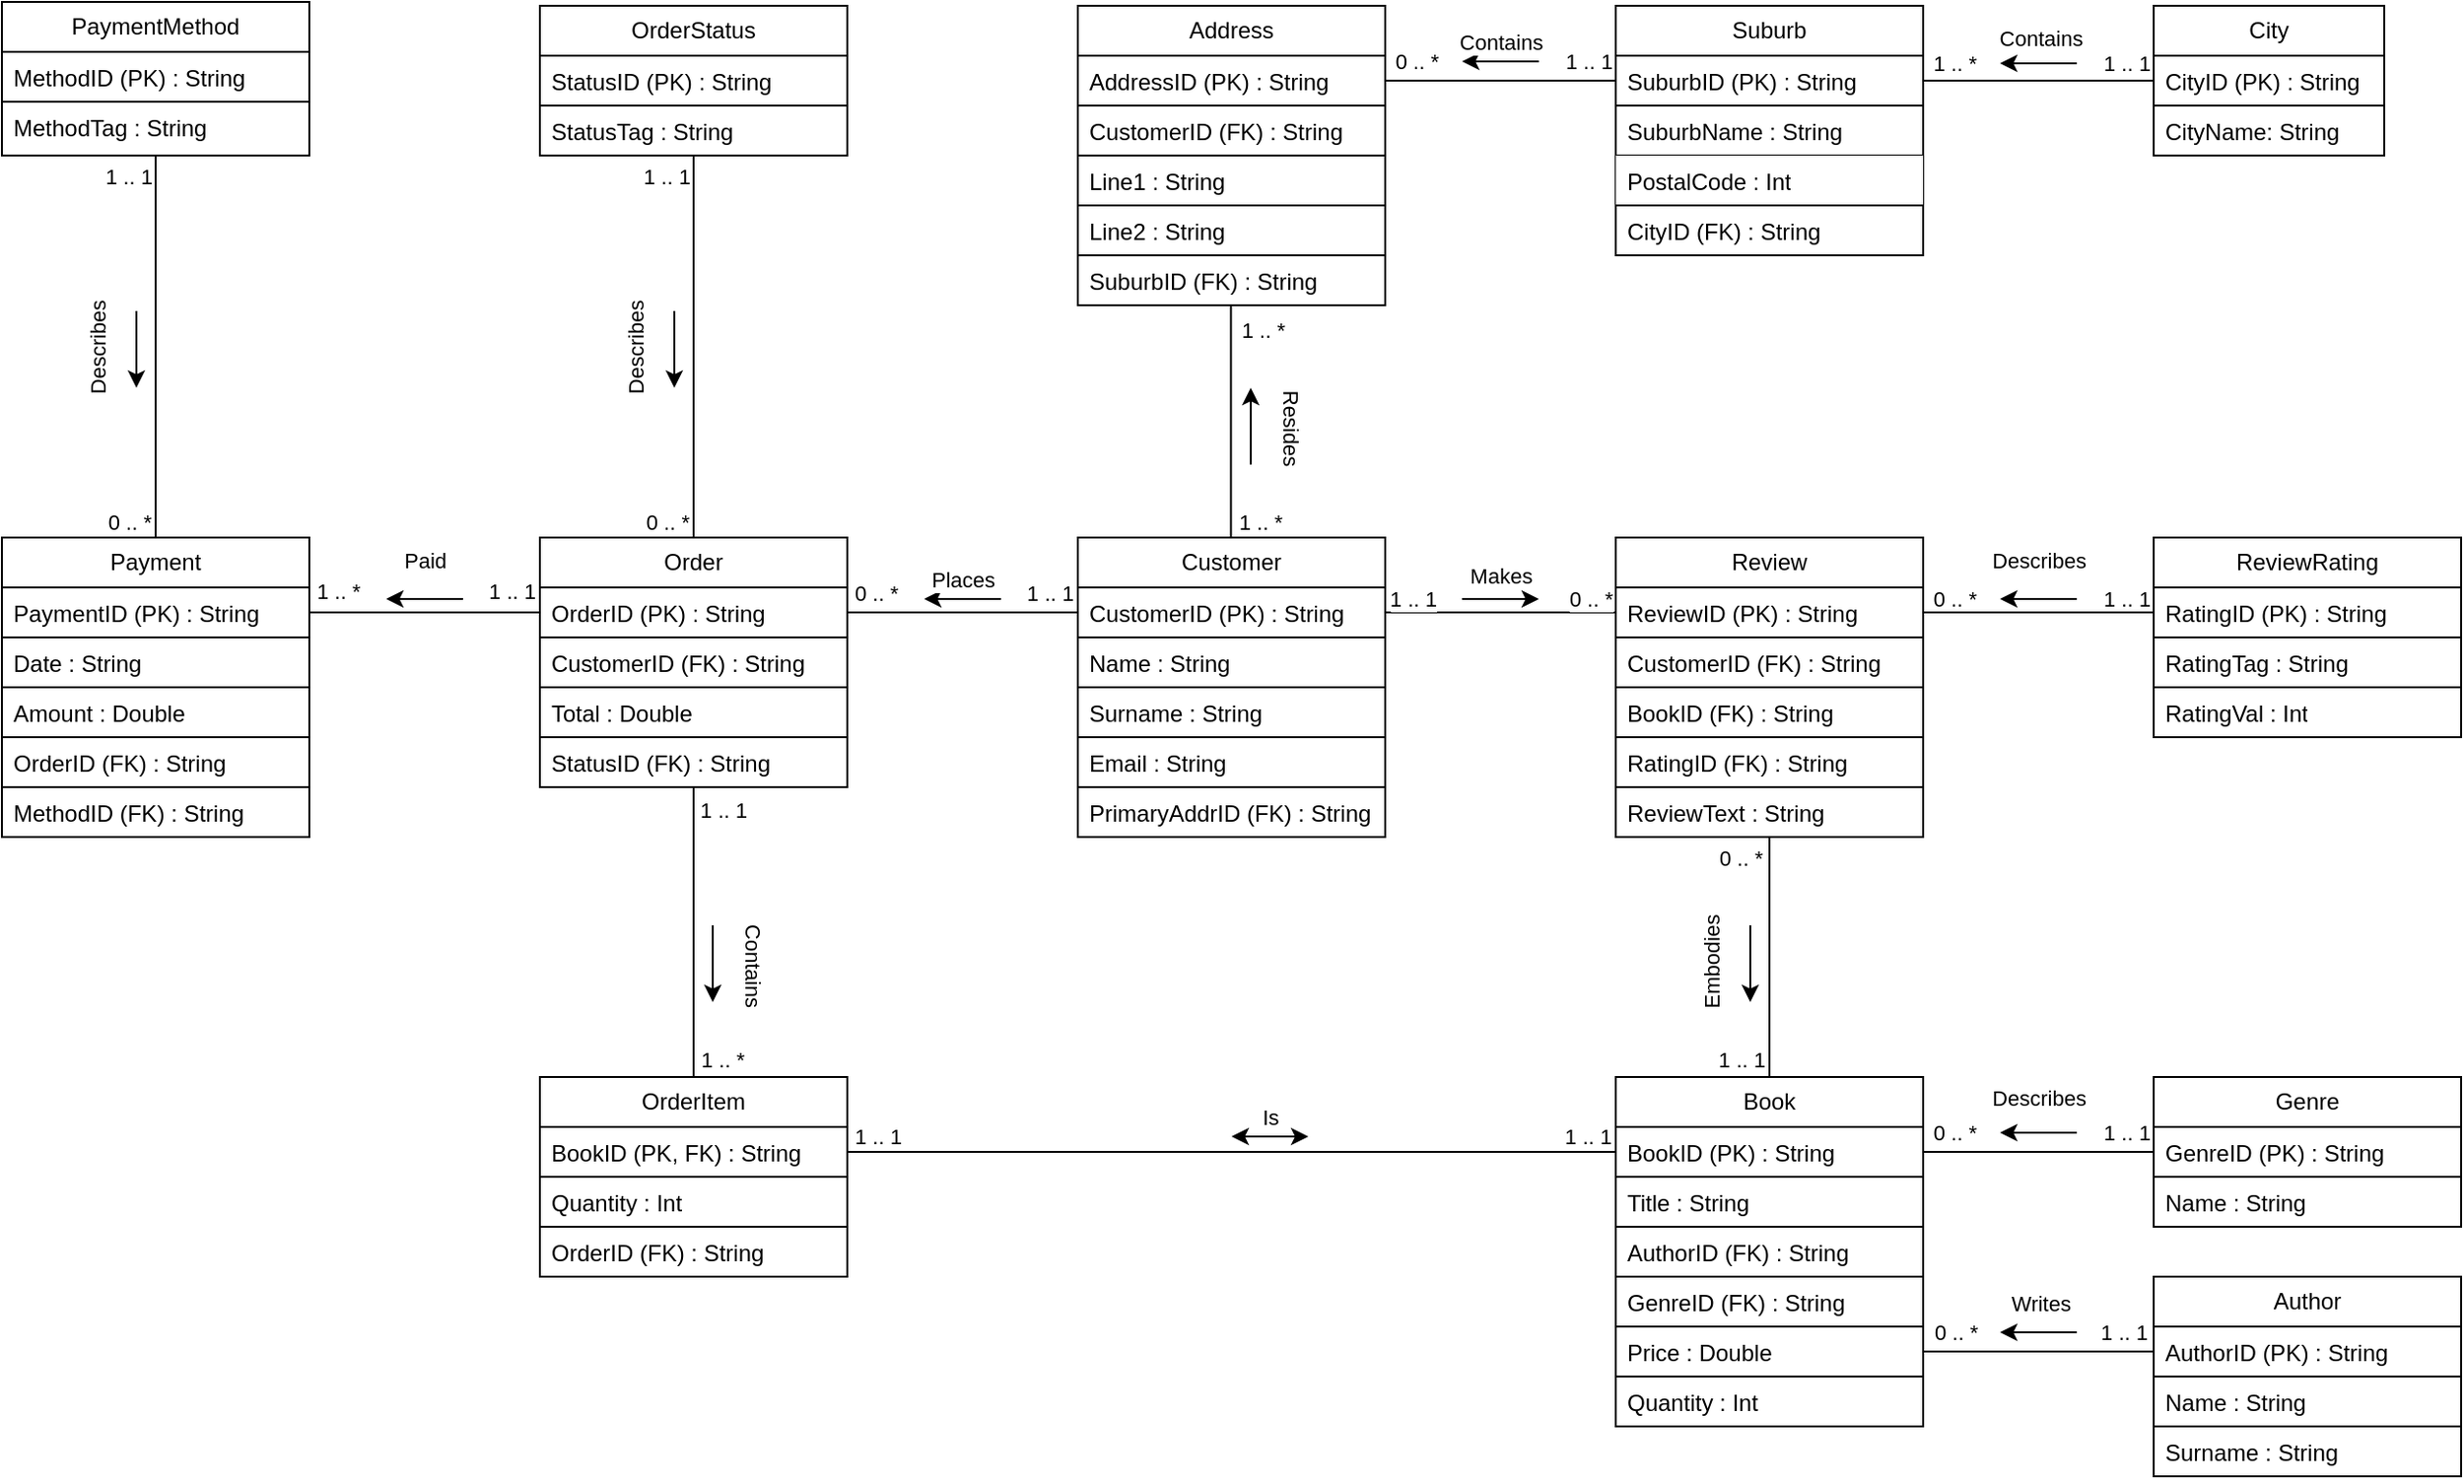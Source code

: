 <mxfile version="28.0.7">
  <diagram name="Page-1" id="ZgmriAWg3PfqEA_eqh_Y">
    <mxGraphModel dx="2893" dy="3441" grid="1" gridSize="10" guides="1" tooltips="1" connect="1" arrows="1" fold="1" page="1" pageScale="1" pageWidth="827" pageHeight="1169" background="light-dark(#FFFFFF,transparent)" math="0" shadow="0">
      <root>
        <mxCell id="0" />
        <mxCell id="1" parent="0" />
        <mxCell id="_SmdwPgPhcPHE-KSLw9w-134" style="edgeStyle=orthogonalEdgeStyle;rounded=0;orthogonalLoop=1;jettySize=auto;html=1;exitX=1;exitY=0.25;exitDx=0;exitDy=0;entryX=0;entryY=0.5;entryDx=0;entryDy=0;endArrow=none;startFill=0;" parent="1" source="Q_B5rPqHsqQsEqjXkaXj-1" target="Q_B5rPqHsqQsEqjXkaXj-18" edge="1">
          <mxGeometry relative="1" as="geometry" />
        </mxCell>
        <mxCell id="Q_B5rPqHsqQsEqjXkaXj-5" value="Book" style="swimlane;fontStyle=0;childLayout=stackLayout;horizontal=1;startSize=26;fillColor=light-dark(#FFFFFF,#97D077);horizontalStack=0;resizeParent=1;resizeParentMax=0;resizeLast=0;collapsible=1;marginBottom=0;whiteSpace=wrap;html=1;strokeColor=light-dark(#000000,#97D077);fontColor=light-dark(#000000,#000000);" parent="1" vertex="1">
          <mxGeometry x="280" y="-1441" width="160" height="182" as="geometry" />
        </mxCell>
        <mxCell id="Q_B5rPqHsqQsEqjXkaXj-6" value="BookID (PK) : String" style="text;strokeColor=default;fillColor=light-dark(#FFFFFF,#FFFFFF);align=left;verticalAlign=top;spacingLeft=4;spacingRight=4;overflow=hidden;rotatable=0;points=[[0,0.5],[1,0.5]];portConstraint=eastwest;whiteSpace=wrap;html=1;fontColor=light-dark(#000000,#000000);" parent="Q_B5rPqHsqQsEqjXkaXj-5" vertex="1">
          <mxGeometry y="26" width="160" height="26" as="geometry" />
        </mxCell>
        <mxCell id="Q_B5rPqHsqQsEqjXkaXj-8" value="Title : String" style="text;strokeColor=default;fillColor=light-dark(#FFFFFF,#FFFFFF);align=left;verticalAlign=top;spacingLeft=4;spacingRight=4;overflow=hidden;rotatable=0;points=[[0,0.5],[1,0.5]];portConstraint=eastwest;whiteSpace=wrap;html=1;fontColor=light-dark(#000000,#000000);" parent="Q_B5rPqHsqQsEqjXkaXj-5" vertex="1">
          <mxGeometry y="52" width="160" height="26" as="geometry" />
        </mxCell>
        <mxCell id="Q_B5rPqHsqQsEqjXkaXj-7" value="AuthorID (FK) : String" style="text;strokeColor=default;fillColor=light-dark(#FFFFFF,#FFFFFF);align=left;verticalAlign=top;spacingLeft=4;spacingRight=4;overflow=hidden;rotatable=0;points=[[0,0.5],[1,0.5]];portConstraint=eastwest;whiteSpace=wrap;html=1;fontColor=light-dark(#000000,#000000);" parent="Q_B5rPqHsqQsEqjXkaXj-5" vertex="1">
          <mxGeometry y="78" width="160" height="26" as="geometry" />
        </mxCell>
        <mxCell id="Q_B5rPqHsqQsEqjXkaXj-51" value="GenreID (FK) : String" style="text;strokeColor=default;fillColor=light-dark(#FFFFFF,#FFFFFF);align=left;verticalAlign=top;spacingLeft=4;spacingRight=4;overflow=hidden;rotatable=0;points=[[0,0.5],[1,0.5]];portConstraint=eastwest;whiteSpace=wrap;html=1;fontColor=light-dark(#000000,#000000);" parent="Q_B5rPqHsqQsEqjXkaXj-5" vertex="1">
          <mxGeometry y="104" width="160" height="26" as="geometry" />
        </mxCell>
        <mxCell id="Q_B5rPqHsqQsEqjXkaXj-52" value="Price : Double" style="text;strokeColor=default;fillColor=light-dark(#FFFFFF,#FFFFFF);align=left;verticalAlign=top;spacingLeft=4;spacingRight=4;overflow=hidden;rotatable=0;points=[[0,0.5],[1,0.5]];portConstraint=eastwest;whiteSpace=wrap;html=1;fontColor=light-dark(#000000,#000000);" parent="Q_B5rPqHsqQsEqjXkaXj-5" vertex="1">
          <mxGeometry y="130" width="160" height="26" as="geometry" />
        </mxCell>
        <mxCell id="Q_B5rPqHsqQsEqjXkaXj-53" value="Quantity : Int" style="text;strokeColor=default;fillColor=light-dark(#FFFFFF,#FFFFFF);align=left;verticalAlign=top;spacingLeft=4;spacingRight=4;overflow=hidden;rotatable=0;points=[[0,0.5],[1,0.5]];portConstraint=eastwest;whiteSpace=wrap;html=1;fontColor=light-dark(#000000,#000000);" parent="Q_B5rPqHsqQsEqjXkaXj-5" vertex="1">
          <mxGeometry y="156" width="160" height="26" as="geometry" />
        </mxCell>
        <mxCell id="Q_B5rPqHsqQsEqjXkaXj-9" value="Order" style="swimlane;fontStyle=0;childLayout=stackLayout;horizontal=1;startSize=26;fillColor=light-dark(#FFFFFF,#330000);horizontalStack=0;resizeParent=1;resizeParentMax=0;resizeLast=0;collapsible=1;marginBottom=0;whiteSpace=wrap;html=1;" parent="1" vertex="1">
          <mxGeometry x="-280" y="-1722" width="160" height="130" as="geometry" />
        </mxCell>
        <mxCell id="Q_B5rPqHsqQsEqjXkaXj-10" value="OrderID (PK) : String" style="text;strokeColor=default;fillColor=light-dark(#FFFFFF,#FFFFFF);align=left;verticalAlign=top;spacingLeft=4;spacingRight=4;overflow=hidden;rotatable=0;points=[[0,0.5],[1,0.5]];portConstraint=eastwest;whiteSpace=wrap;html=1;fontColor=light-dark(#000000,#000000);" parent="Q_B5rPqHsqQsEqjXkaXj-9" vertex="1">
          <mxGeometry y="26" width="160" height="26" as="geometry" />
        </mxCell>
        <mxCell id="Q_B5rPqHsqQsEqjXkaXj-12" value="CustomerID (FK) : String" style="text;strokeColor=default;fillColor=light-dark(#FFFFFF,#FFFFFF);align=left;verticalAlign=top;spacingLeft=4;spacingRight=4;overflow=hidden;rotatable=0;points=[[0,0.5],[1,0.5]];portConstraint=eastwest;whiteSpace=wrap;html=1;fontColor=light-dark(#000000,#000000);" parent="Q_B5rPqHsqQsEqjXkaXj-9" vertex="1">
          <mxGeometry y="52" width="160" height="26" as="geometry" />
        </mxCell>
        <mxCell id="Q_B5rPqHsqQsEqjXkaXj-58" value="Total : Double" style="text;strokeColor=default;fillColor=light-dark(#FFFFFF,#FFFFFF);align=left;verticalAlign=top;spacingLeft=4;spacingRight=4;overflow=hidden;rotatable=0;points=[[0,0.5],[1,0.5]];portConstraint=eastwest;whiteSpace=wrap;html=1;fontColor=light-dark(#000000,#000000);" parent="Q_B5rPqHsqQsEqjXkaXj-9" vertex="1">
          <mxGeometry y="78" width="160" height="26" as="geometry" />
        </mxCell>
        <mxCell id="XWsm0uRvj2UYp_lhO4qM-5" value="StatusID (FK) : String" style="text;strokeColor=default;fillColor=light-dark(#FFFFFF,#FFFFFF);align=left;verticalAlign=top;spacingLeft=4;spacingRight=4;overflow=hidden;rotatable=0;points=[[0,0.5],[1,0.5]];portConstraint=eastwest;whiteSpace=wrap;html=1;fontColor=light-dark(#000000,#000000);" parent="Q_B5rPqHsqQsEqjXkaXj-9" vertex="1">
          <mxGeometry y="104" width="160" height="26" as="geometry" />
        </mxCell>
        <mxCell id="Q_B5rPqHsqQsEqjXkaXj-13" value="Payment" style="swimlane;fontStyle=0;childLayout=stackLayout;horizontal=1;startSize=26;fillColor=light-dark(#FFFFFF,#333300);horizontalStack=0;resizeParent=1;resizeParentMax=0;resizeLast=0;collapsible=1;marginBottom=0;whiteSpace=wrap;html=1;" parent="1" vertex="1">
          <mxGeometry x="-560" y="-1722" width="160" height="156" as="geometry" />
        </mxCell>
        <mxCell id="Q_B5rPqHsqQsEqjXkaXj-14" value="PaymentID (PK) : String" style="text;strokeColor=default;fillColor=light-dark(#FFFFFF,#FFFFFF);align=left;verticalAlign=top;spacingLeft=4;spacingRight=4;overflow=hidden;rotatable=0;points=[[0,0.5],[1,0.5]];portConstraint=eastwest;whiteSpace=wrap;html=1;fontColor=light-dark(#000000,#000000);" parent="Q_B5rPqHsqQsEqjXkaXj-13" vertex="1">
          <mxGeometry y="26" width="160" height="26" as="geometry" />
        </mxCell>
        <mxCell id="Q_B5rPqHsqQsEqjXkaXj-15" value="Date : String" style="text;strokeColor=default;fillColor=light-dark(#FFFFFF,#FFFFFF);align=left;verticalAlign=top;spacingLeft=4;spacingRight=4;overflow=hidden;rotatable=0;points=[[0,0.5],[1,0.5]];portConstraint=eastwest;whiteSpace=wrap;html=1;fontColor=light-dark(#000000,#000000);" parent="Q_B5rPqHsqQsEqjXkaXj-13" vertex="1">
          <mxGeometry y="52" width="160" height="26" as="geometry" />
        </mxCell>
        <mxCell id="Q_B5rPqHsqQsEqjXkaXj-16" value="Amount : Double" style="text;strokeColor=default;fillColor=light-dark(#FFFFFF,#FFFFFF);align=left;verticalAlign=top;spacingLeft=4;spacingRight=4;overflow=hidden;rotatable=0;points=[[0,0.5],[1,0.5]];portConstraint=eastwest;whiteSpace=wrap;html=1;fontColor=light-dark(#000000,#000000);" parent="Q_B5rPqHsqQsEqjXkaXj-13" vertex="1">
          <mxGeometry y="78" width="160" height="26" as="geometry" />
        </mxCell>
        <mxCell id="XWsm0uRvj2UYp_lhO4qM-6" value="OrderID (FK) : String" style="text;strokeColor=default;fillColor=light-dark(#FFFFFF,#FFFFFF);align=left;verticalAlign=top;spacingLeft=4;spacingRight=4;overflow=hidden;rotatable=0;points=[[0,0.5],[1,0.5]];portConstraint=eastwest;whiteSpace=wrap;html=1;fontColor=light-dark(#000000,#000000);" parent="Q_B5rPqHsqQsEqjXkaXj-13" vertex="1">
          <mxGeometry y="104" width="160" height="26" as="geometry" />
        </mxCell>
        <mxCell id="_SmdwPgPhcPHE-KSLw9w-1" value="MethodID (FK) : String" style="text;strokeColor=default;fillColor=light-dark(#FFFFFF,#FFFFFF);align=left;verticalAlign=top;spacingLeft=4;spacingRight=4;overflow=hidden;rotatable=0;points=[[0,0.5],[1,0.5]];portConstraint=eastwest;whiteSpace=wrap;html=1;fontColor=light-dark(#000000,#000000);" parent="Q_B5rPqHsqQsEqjXkaXj-13" vertex="1">
          <mxGeometry y="130" width="160" height="26" as="geometry" />
        </mxCell>
        <mxCell id="Q_B5rPqHsqQsEqjXkaXj-17" value="Review" style="swimlane;fontStyle=0;childLayout=stackLayout;horizontal=1;startSize=26;fillColor=light-dark(#FFFFFF,#A680B8);horizontalStack=0;resizeParent=1;resizeParentMax=0;resizeLast=0;collapsible=1;marginBottom=0;whiteSpace=wrap;html=1;strokeColor=light-dark(#000000,#A680B8);fontColor=light-dark(#000000,#000000);" parent="1" vertex="1">
          <mxGeometry x="280" y="-1722" width="160" height="156" as="geometry" />
        </mxCell>
        <mxCell id="Q_B5rPqHsqQsEqjXkaXj-18" value="ReviewID (PK) : String" style="text;strokeColor=default;fillColor=light-dark(#FFFFFF,#FFFFFF);align=left;verticalAlign=top;spacingLeft=4;spacingRight=4;overflow=hidden;rotatable=0;points=[[0,0.5],[1,0.5]];portConstraint=eastwest;whiteSpace=wrap;html=1;fontColor=light-dark(#000000,#000000);" parent="Q_B5rPqHsqQsEqjXkaXj-17" vertex="1">
          <mxGeometry y="26" width="160" height="26" as="geometry" />
        </mxCell>
        <mxCell id="Q_B5rPqHsqQsEqjXkaXj-20" value="CustomerID (FK) : String" style="text;strokeColor=default;fillColor=light-dark(#FFFFFF,#FFFFFF);align=left;verticalAlign=top;spacingLeft=4;spacingRight=4;overflow=hidden;rotatable=0;points=[[0,0.5],[1,0.5]];portConstraint=eastwest;whiteSpace=wrap;html=1;fontColor=light-dark(#000000,#000000);" parent="Q_B5rPqHsqQsEqjXkaXj-17" vertex="1">
          <mxGeometry y="52" width="160" height="26" as="geometry" />
        </mxCell>
        <mxCell id="_SmdwPgPhcPHE-KSLw9w-12" value="BookID (FK) : String" style="text;strokeColor=default;fillColor=light-dark(#FFFFFF,#FFFFFF);align=left;verticalAlign=top;spacingLeft=4;spacingRight=4;overflow=hidden;rotatable=0;points=[[0,0.5],[1,0.5]];portConstraint=eastwest;whiteSpace=wrap;html=1;fontColor=light-dark(#000000,#000000);" parent="Q_B5rPqHsqQsEqjXkaXj-17" vertex="1">
          <mxGeometry y="78" width="160" height="26" as="geometry" />
        </mxCell>
        <mxCell id="Q_B5rPqHsqQsEqjXkaXj-19" value="RatingID (FK) : String" style="text;strokeColor=default;fillColor=light-dark(#FFFFFF,#FFFFFF);align=left;verticalAlign=top;spacingLeft=4;spacingRight=4;overflow=hidden;rotatable=0;points=[[0,0.5],[1,0.5]];portConstraint=eastwest;whiteSpace=wrap;html=1;fontColor=light-dark(#000000,#000000);" parent="Q_B5rPqHsqQsEqjXkaXj-17" vertex="1">
          <mxGeometry y="104" width="160" height="26" as="geometry" />
        </mxCell>
        <mxCell id="_SmdwPgPhcPHE-KSLw9w-11" value="ReviewText : String" style="text;strokeColor=default;fillColor=light-dark(#FFFFFF,#FFFFFF);align=left;verticalAlign=top;spacingLeft=4;spacingRight=4;overflow=hidden;rotatable=0;points=[[0,0.5],[1,0.5]];portConstraint=eastwest;whiteSpace=wrap;html=1;fontColor=light-dark(#000000,#000000);" parent="Q_B5rPqHsqQsEqjXkaXj-17" vertex="1">
          <mxGeometry y="130" width="160" height="26" as="geometry" />
        </mxCell>
        <mxCell id="Q_B5rPqHsqQsEqjXkaXj-23" value="Address" style="swimlane;fontStyle=0;childLayout=stackLayout;horizontal=1;startSize=26;fillColor=light-dark(#FFFFFF,#FFF2CC);horizontalStack=0;resizeParent=1;resizeParentMax=0;resizeLast=0;collapsible=1;marginBottom=0;whiteSpace=wrap;html=1;fontColor=light-dark(#000000,#000000);strokeColor=light-dark(#000000,#FFF2CC);" parent="1" vertex="1">
          <mxGeometry y="-1999" width="160" height="156" as="geometry" />
        </mxCell>
        <mxCell id="Q_B5rPqHsqQsEqjXkaXj-32" value="AddressID (PK) : String" style="text;strokeColor=default;fillColor=light-dark(#FFFFFF,#FFFFFF);align=left;verticalAlign=top;spacingLeft=4;spacingRight=4;overflow=hidden;rotatable=0;points=[[0,0.5],[1,0.5]];portConstraint=eastwest;whiteSpace=wrap;html=1;fontColor=light-dark(#000000,#000000);" parent="Q_B5rPqHsqQsEqjXkaXj-23" vertex="1">
          <mxGeometry y="26" width="160" height="26" as="geometry" />
        </mxCell>
        <mxCell id="XWsm0uRvj2UYp_lhO4qM-8" value="CustomerID (FK) : String" style="text;strokeColor=default;fillColor=light-dark(#FFFFFF,#FFFFFF);align=left;verticalAlign=top;spacingLeft=4;spacingRight=4;overflow=hidden;rotatable=0;points=[[0,0.5],[1,0.5]];portConstraint=eastwest;whiteSpace=wrap;html=1;fontColor=light-dark(#000000,#000000);" parent="Q_B5rPqHsqQsEqjXkaXj-23" vertex="1">
          <mxGeometry y="52" width="160" height="26" as="geometry" />
        </mxCell>
        <mxCell id="Q_B5rPqHsqQsEqjXkaXj-24" value="Line1 : String" style="text;strokeColor=default;fillColor=light-dark(#FFFFFF,#FFFFFF);align=left;verticalAlign=top;spacingLeft=4;spacingRight=4;overflow=hidden;rotatable=0;points=[[0,0.5],[1,0.5]];portConstraint=eastwest;whiteSpace=wrap;html=1;fontColor=light-dark(#000000,#000000);" parent="Q_B5rPqHsqQsEqjXkaXj-23" vertex="1">
          <mxGeometry y="78" width="160" height="26" as="geometry" />
        </mxCell>
        <mxCell id="Q_B5rPqHsqQsEqjXkaXj-25" value="Line2 : String" style="text;strokeColor=default;fillColor=light-dark(#FFFFFF,#FFFFFF);align=left;verticalAlign=top;spacingLeft=4;spacingRight=4;overflow=hidden;rotatable=0;points=[[0,0.5],[1,0.5]];portConstraint=eastwest;whiteSpace=wrap;html=1;fontColor=light-dark(#000000,#000000);" parent="Q_B5rPqHsqQsEqjXkaXj-23" vertex="1">
          <mxGeometry y="104" width="160" height="26" as="geometry" />
        </mxCell>
        <mxCell id="XWsm0uRvj2UYp_lhO4qM-11" value="SuburbID (FK) : String" style="text;strokeColor=default;fillColor=light-dark(#FFFFFF,#FFFFFF);align=left;verticalAlign=top;spacingLeft=4;spacingRight=4;overflow=hidden;rotatable=0;points=[[0,0.5],[1,0.5]];portConstraint=eastwest;whiteSpace=wrap;html=1;fontColor=light-dark(#000000,#000000);" parent="Q_B5rPqHsqQsEqjXkaXj-23" vertex="1">
          <mxGeometry y="130" width="160" height="26" as="geometry" />
        </mxCell>
        <mxCell id="_SmdwPgPhcPHE-KSLw9w-140" style="edgeStyle=orthogonalEdgeStyle;rounded=0;orthogonalLoop=1;jettySize=auto;html=1;exitX=0;exitY=0.5;exitDx=0;exitDy=0;entryX=1;entryY=0.5;entryDx=0;entryDy=0;startArrow=none;startFill=0;endArrow=none;" parent="1" source="Q_B5rPqHsqQsEqjXkaXj-29" target="Q_B5rPqHsqQsEqjXkaXj-32" edge="1">
          <mxGeometry relative="1" as="geometry" />
        </mxCell>
        <mxCell id="Q_B5rPqHsqQsEqjXkaXj-28" value="Suburb" style="swimlane;fontStyle=0;childLayout=stackLayout;horizontal=1;startSize=26;fillColor=light-dark(#FFFFFF,#FFD966);horizontalStack=0;resizeParent=1;resizeParentMax=0;resizeLast=0;collapsible=1;marginBottom=0;whiteSpace=wrap;html=1;fontColor=light-dark(#000000,#000000);strokeColor=light-dark(#000000,#FFD966);" parent="1" vertex="1">
          <mxGeometry x="280" y="-1999" width="160" height="130" as="geometry" />
        </mxCell>
        <mxCell id="_SmdwPgPhcPHE-KSLw9w-100" value="" style="endArrow=none;html=1;rounded=0;startArrow=classic;startFill=1;" parent="Q_B5rPqHsqQsEqjXkaXj-28" edge="1">
          <mxGeometry relative="1" as="geometry">
            <mxPoint x="200" y="30" as="sourcePoint" />
            <mxPoint x="240" y="30" as="targetPoint" />
          </mxGeometry>
        </mxCell>
        <mxCell id="_SmdwPgPhcPHE-KSLw9w-101" value="Contains" style="edgeLabel;resizable=0;html=1;;align=center;verticalAlign=bottom;spacingBottom=0;labelPosition=center;verticalLabelPosition=top;spacing=4;" parent="_SmdwPgPhcPHE-KSLw9w-100" connectable="0" vertex="1">
          <mxGeometry relative="1" as="geometry">
            <mxPoint x="1" y="-3" as="offset" />
          </mxGeometry>
        </mxCell>
        <mxCell id="_SmdwPgPhcPHE-KSLw9w-102" value="1 .. *" style="edgeLabel;resizable=0;html=1;;align=right;verticalAlign=bottom;spacing=4;fontSize=11;labelPosition=left;verticalLabelPosition=top;" parent="_SmdwPgPhcPHE-KSLw9w-100" connectable="0" vertex="1">
          <mxGeometry x="-1" relative="1" as="geometry">
            <mxPoint x="-10" y="10" as="offset" />
          </mxGeometry>
        </mxCell>
        <mxCell id="_SmdwPgPhcPHE-KSLw9w-103" value="1 .. 1" style="edgeLabel;resizable=0;html=1;;align=left;verticalAlign=bottom;labelPosition=right;verticalLabelPosition=top;spacing=4;" parent="_SmdwPgPhcPHE-KSLw9w-100" connectable="0" vertex="1">
          <mxGeometry x="1" relative="1" as="geometry">
            <mxPoint x="10" y="10" as="offset" />
          </mxGeometry>
        </mxCell>
        <mxCell id="Q_B5rPqHsqQsEqjXkaXj-29" value="SuburbID (PK) : String" style="text;strokeColor=default;fillColor=light-dark(#FFFFFF,#FFFFFF);align=left;verticalAlign=top;spacingLeft=4;spacingRight=4;overflow=hidden;rotatable=0;points=[[0,0.5],[1,0.5]];portConstraint=eastwest;whiteSpace=wrap;html=1;fontColor=light-dark(#000000,#000000);fontStyle=0" parent="Q_B5rPqHsqQsEqjXkaXj-28" vertex="1">
          <mxGeometry y="26" width="160" height="26" as="geometry" />
        </mxCell>
        <mxCell id="XWsm0uRvj2UYp_lhO4qM-7" value="SuburbName : String" style="text;strokeColor=default;fillColor=light-dark(#FFFFFF,#FFFFFF);align=left;verticalAlign=top;spacingLeft=4;spacingRight=4;overflow=hidden;rotatable=0;points=[[0,0.5],[1,0.5]];portConstraint=eastwest;whiteSpace=wrap;html=1;fontColor=light-dark(#000000,#000000);" parent="Q_B5rPqHsqQsEqjXkaXj-28" vertex="1">
          <mxGeometry y="52" width="160" height="26" as="geometry" />
        </mxCell>
        <mxCell id="XJfAFvjKEO5a9QN6N--v-1" value="PostalCode : Int" style="text;strokeColor=none;fillColor=light-dark(#FFFFFF,#FFFFFF);align=left;verticalAlign=top;spacingLeft=4;spacingRight=4;overflow=hidden;rotatable=0;points=[[0,0.5],[1,0.5]];portConstraint=eastwest;whiteSpace=wrap;html=1;fontColor=light-dark(#000000,#000000);" vertex="1" parent="Q_B5rPqHsqQsEqjXkaXj-28">
          <mxGeometry y="78" width="160" height="26" as="geometry" />
        </mxCell>
        <mxCell id="XWsm0uRvj2UYp_lhO4qM-12" value="CityID (FK) : String" style="text;strokeColor=default;fillColor=light-dark(#FFFFFF,#FFFFFF);align=left;verticalAlign=top;spacingLeft=4;spacingRight=4;overflow=hidden;rotatable=0;points=[[0,0.5],[1,0.5]];portConstraint=eastwest;whiteSpace=wrap;html=1;fontColor=light-dark(#000000,#000000);" parent="Q_B5rPqHsqQsEqjXkaXj-28" vertex="1">
          <mxGeometry y="104" width="160" height="26" as="geometry" />
        </mxCell>
        <mxCell id="Q_B5rPqHsqQsEqjXkaXj-33" value="City" style="swimlane;fontStyle=0;childLayout=stackLayout;horizontal=1;startSize=26;fillColor=light-dark(#FFFFFF,#FFE599);horizontalStack=0;resizeParent=1;resizeParentMax=0;resizeLast=0;collapsible=1;marginBottom=0;whiteSpace=wrap;html=1;fontColor=light-dark(#000000,#000000);strokeColor=light-dark(#000000,#FFE599);" parent="1" vertex="1">
          <mxGeometry x="560" y="-1999" width="120" height="78" as="geometry" />
        </mxCell>
        <mxCell id="Q_B5rPqHsqQsEqjXkaXj-34" value="CityID (PK) : String" style="text;strokeColor=default;fillColor=light-dark(#FFFFFF,#FFFFFF);align=left;verticalAlign=top;spacingLeft=4;spacingRight=4;overflow=hidden;rotatable=0;points=[[0,0.5],[1,0.5]];portConstraint=eastwest;whiteSpace=wrap;html=1;fontColor=light-dark(#000000,#000000);" parent="Q_B5rPqHsqQsEqjXkaXj-33" vertex="1">
          <mxGeometry y="26" width="120" height="26" as="geometry" />
        </mxCell>
        <mxCell id="Q_B5rPqHsqQsEqjXkaXj-35" value="CityName: String" style="text;strokeColor=default;fillColor=light-dark(#FFFFFF,#FFFFFF);align=left;verticalAlign=top;spacingLeft=4;spacingRight=4;overflow=hidden;rotatable=0;points=[[0,0.5],[1,0.5]];portConstraint=eastwest;whiteSpace=wrap;html=1;fontColor=light-dark(#000000,#000000);" parent="Q_B5rPqHsqQsEqjXkaXj-33" vertex="1">
          <mxGeometry y="52" width="120" height="26" as="geometry" />
        </mxCell>
        <mxCell id="Q_B5rPqHsqQsEqjXkaXj-43" value="Author" style="swimlane;fontStyle=0;childLayout=stackLayout;horizontal=1;startSize=26;fillColor=light-dark(#FFFFFF,#67AB9F);horizontalStack=0;resizeParent=1;resizeParentMax=0;resizeLast=0;collapsible=1;marginBottom=0;whiteSpace=wrap;html=1;strokeColor=light-dark(#000000,#67AB9F);fontColor=light-dark(#000000,#000000);" parent="1" vertex="1">
          <mxGeometry x="560" y="-1337" width="160" height="104" as="geometry" />
        </mxCell>
        <mxCell id="Q_B5rPqHsqQsEqjXkaXj-44" value="AuthorID (PK) : String" style="text;strokeColor=default;fillColor=light-dark(#FFFFFF,#FFFFFF);align=left;verticalAlign=top;spacingLeft=4;spacingRight=4;overflow=hidden;rotatable=0;points=[[0,0.5],[1,0.5]];portConstraint=eastwest;whiteSpace=wrap;html=1;fontColor=light-dark(#000000,#000000);" parent="Q_B5rPqHsqQsEqjXkaXj-43" vertex="1">
          <mxGeometry y="26" width="160" height="26" as="geometry" />
        </mxCell>
        <mxCell id="Q_B5rPqHsqQsEqjXkaXj-45" value="Name : String" style="text;strokeColor=default;fillColor=light-dark(#FFFFFF,#FFFFFF);align=left;verticalAlign=top;spacingLeft=4;spacingRight=4;overflow=hidden;rotatable=0;points=[[0,0.5],[1,0.5]];portConstraint=eastwest;whiteSpace=wrap;html=1;fontColor=light-dark(#000000,#000000);" parent="Q_B5rPqHsqQsEqjXkaXj-43" vertex="1">
          <mxGeometry y="52" width="160" height="26" as="geometry" />
        </mxCell>
        <mxCell id="Q_B5rPqHsqQsEqjXkaXj-46" value="Surname : String" style="text;strokeColor=default;fillColor=light-dark(#FFFFFF,#FFFFFF);align=left;verticalAlign=top;spacingLeft=4;spacingRight=4;overflow=hidden;rotatable=0;points=[[0,0.5],[1,0.5]];portConstraint=eastwest;whiteSpace=wrap;html=1;fontColor=light-dark(#000000,#000000);" parent="Q_B5rPqHsqQsEqjXkaXj-43" vertex="1">
          <mxGeometry y="78" width="160" height="26" as="geometry" />
        </mxCell>
        <mxCell id="Q_B5rPqHsqQsEqjXkaXj-47" value="Genre" style="swimlane;fontStyle=0;childLayout=stackLayout;horizontal=1;startSize=26;fillColor=light-dark(#FFFFFF,#9AC7BF);horizontalStack=0;resizeParent=1;resizeParentMax=0;resizeLast=0;collapsible=1;marginBottom=0;whiteSpace=wrap;html=1;strokeColor=light-dark(#000000,#9AC7BF);fontColor=light-dark(#000000,#000000);" parent="1" vertex="1">
          <mxGeometry x="560" y="-1441" width="160" height="78" as="geometry" />
        </mxCell>
        <mxCell id="Q_B5rPqHsqQsEqjXkaXj-48" value="GenreID (PK) : String" style="text;strokeColor=default;fillColor=light-dark(#FFFFFF,#FFFFFF);align=left;verticalAlign=top;spacingLeft=4;spacingRight=4;overflow=hidden;rotatable=0;points=[[0,0.5],[1,0.5]];portConstraint=eastwest;whiteSpace=wrap;html=1;fontColor=light-dark(#000000,#000000);" parent="Q_B5rPqHsqQsEqjXkaXj-47" vertex="1">
          <mxGeometry y="26" width="160" height="26" as="geometry" />
        </mxCell>
        <mxCell id="Q_B5rPqHsqQsEqjXkaXj-49" value="Name : String" style="text;strokeColor=default;fillColor=light-dark(#FFFFFF,#FFFFFF);align=left;verticalAlign=top;spacingLeft=4;spacingRight=4;overflow=hidden;rotatable=0;points=[[0,0.5],[1,0.5]];portConstraint=eastwest;whiteSpace=wrap;html=1;fontColor=light-dark(#000000,#000000);" parent="Q_B5rPqHsqQsEqjXkaXj-47" vertex="1">
          <mxGeometry y="52" width="160" height="26" as="geometry" />
        </mxCell>
        <mxCell id="XWsm0uRvj2UYp_lhO4qM-1" value="OrderStatus" style="swimlane;fontStyle=0;childLayout=stackLayout;horizontal=1;startSize=26;fillColor=light-dark(#FFFFFF,#FFCCE6);horizontalStack=0;resizeParent=1;resizeParentMax=0;resizeLast=0;collapsible=1;marginBottom=0;whiteSpace=wrap;html=1;fontColor=light-dark(#000000,#000000);" parent="1" vertex="1">
          <mxGeometry x="-280" y="-1999" width="160" height="78" as="geometry" />
        </mxCell>
        <mxCell id="XWsm0uRvj2UYp_lhO4qM-2" value="StatusID (PK) : String" style="text;strokeColor=default;fillColor=light-dark(#FFFFFF,#FFFFFF);align=left;verticalAlign=top;spacingLeft=4;spacingRight=4;overflow=hidden;rotatable=0;points=[[0,0.5],[1,0.5]];portConstraint=eastwest;whiteSpace=wrap;html=1;fontColor=light-dark(#000000,#000000);" parent="XWsm0uRvj2UYp_lhO4qM-1" vertex="1">
          <mxGeometry y="26" width="160" height="26" as="geometry" />
        </mxCell>
        <mxCell id="XWsm0uRvj2UYp_lhO4qM-3" value="StatusTag : String" style="text;strokeColor=default;fillColor=light-dark(#FFFFFF,#FFFFFF);align=left;verticalAlign=top;spacingLeft=4;spacingRight=4;overflow=hidden;rotatable=0;points=[[0,0.5],[1,0.5]];portConstraint=eastwest;whiteSpace=wrap;html=1;fontColor=light-dark(#000000,#000000);" parent="XWsm0uRvj2UYp_lhO4qM-1" vertex="1">
          <mxGeometry y="52" width="160" height="26" as="geometry" />
        </mxCell>
        <mxCell id="XWsm0uRvj2UYp_lhO4qM-13" value="OrderItem" style="swimlane;fontStyle=0;childLayout=stackLayout;horizontal=1;startSize=26;fillColor=light-dark(#FFFFFF,#330033);horizontalStack=0;resizeParent=1;resizeParentMax=0;resizeLast=0;collapsible=1;marginBottom=0;whiteSpace=wrap;html=1;" parent="1" vertex="1">
          <mxGeometry x="-280" y="-1441" width="160" height="104" as="geometry" />
        </mxCell>
        <mxCell id="XWsm0uRvj2UYp_lhO4qM-14" value="BookID (PK, FK) : String" style="text;strokeColor=default;fillColor=light-dark(#FFFFFF,#FFFFFF);align=left;verticalAlign=top;spacingLeft=4;spacingRight=4;overflow=hidden;rotatable=0;points=[[0,0.5],[1,0.5]];portConstraint=eastwest;whiteSpace=wrap;html=1;fontColor=light-dark(#000000,#000000);" parent="XWsm0uRvj2UYp_lhO4qM-13" vertex="1">
          <mxGeometry y="26" width="160" height="26" as="geometry" />
        </mxCell>
        <mxCell id="XWsm0uRvj2UYp_lhO4qM-15" value="Quantity : Int" style="text;strokeColor=default;fillColor=light-dark(#FFFFFF,#FFFFFF);align=left;verticalAlign=top;spacingLeft=4;spacingRight=4;overflow=hidden;rotatable=0;points=[[0,0.5],[1,0.5]];portConstraint=eastwest;whiteSpace=wrap;html=1;fontColor=light-dark(#000000,#000000);" parent="XWsm0uRvj2UYp_lhO4qM-13" vertex="1">
          <mxGeometry y="52" width="160" height="26" as="geometry" />
        </mxCell>
        <mxCell id="XWsm0uRvj2UYp_lhO4qM-17" value="OrderID (FK) : String" style="text;strokeColor=default;fillColor=light-dark(#FFFFFF,#FFFFFF);align=left;verticalAlign=top;spacingLeft=4;spacingRight=4;overflow=hidden;rotatable=0;points=[[0,0.5],[1,0.5]];portConstraint=eastwest;whiteSpace=wrap;html=1;fontColor=light-dark(#000000,#000000);" parent="XWsm0uRvj2UYp_lhO4qM-13" vertex="1">
          <mxGeometry y="78" width="160" height="26" as="geometry" />
        </mxCell>
        <mxCell id="_SmdwPgPhcPHE-KSLw9w-2" value="PaymentMethod" style="swimlane;fontStyle=0;childLayout=stackLayout;horizontal=1;startSize=26;fillColor=light-dark(#FFFFFF,#CCE5FF);horizontalStack=0;resizeParent=1;resizeParentMax=0;resizeLast=0;collapsible=1;marginBottom=0;whiteSpace=wrap;html=1;fontColor=light-dark(#000000,#000000);" parent="1" vertex="1">
          <mxGeometry x="-560" y="-2001" width="160" height="80" as="geometry" />
        </mxCell>
        <mxCell id="_SmdwPgPhcPHE-KSLw9w-3" value="MethodID (PK) : String" style="text;strokeColor=default;fillColor=light-dark(#FFFFFF,#FFFFFF);align=left;verticalAlign=top;spacingLeft=4;spacingRight=4;overflow=hidden;rotatable=0;points=[[0,0.5],[1,0.5]];portConstraint=eastwest;whiteSpace=wrap;html=1;fontColor=light-dark(#000000,#000000);" parent="_SmdwPgPhcPHE-KSLw9w-2" vertex="1">
          <mxGeometry y="26" width="160" height="26" as="geometry" />
        </mxCell>
        <mxCell id="_SmdwPgPhcPHE-KSLw9w-4" value="MethodTag : String" style="text;strokeColor=default;fillColor=light-dark(#FFFFFF,#FFFFFF);align=left;verticalAlign=top;spacingLeft=4;spacingRight=4;overflow=hidden;rotatable=0;points=[[0,0.5],[1,0.5]];portConstraint=eastwest;whiteSpace=wrap;html=1;fontColor=light-dark(#000000,#000000);" parent="_SmdwPgPhcPHE-KSLw9w-2" vertex="1">
          <mxGeometry y="52" width="160" height="28" as="geometry" />
        </mxCell>
        <mxCell id="_SmdwPgPhcPHE-KSLw9w-20" value="" style="edgeStyle=orthogonalEdgeStyle;rounded=0;orthogonalLoop=1;jettySize=auto;html=1;entryX=0;entryY=0.5;entryDx=0;entryDy=0;labelPosition=center;verticalLabelPosition=top;align=center;verticalAlign=bottom;endArrow=none;startFill=0;exitX=1;exitY=0.5;exitDx=0;exitDy=0;" parent="1" source="Q_B5rPqHsqQsEqjXkaXj-52" target="Q_B5rPqHsqQsEqjXkaXj-44" edge="1">
          <mxGeometry relative="1" as="geometry">
            <mxPoint x="450" y="-1312" as="sourcePoint" />
          </mxGeometry>
        </mxCell>
        <mxCell id="_SmdwPgPhcPHE-KSLw9w-23" value="" style="edgeStyle=orthogonalEdgeStyle;rounded=0;orthogonalLoop=1;jettySize=auto;html=1;endArrow=none;startFill=0;entryX=0.5;entryY=1;entryDx=0;entryDy=0;exitX=0.5;exitY=0;exitDx=0;exitDy=0;" parent="1" source="XWsm0uRvj2UYp_lhO4qM-13" target="Q_B5rPqHsqQsEqjXkaXj-9" edge="1">
          <mxGeometry relative="1" as="geometry">
            <mxPoint x="-200" y="-1452" as="sourcePoint" />
            <mxPoint x="-90" y="-1582" as="targetPoint" />
          </mxGeometry>
        </mxCell>
        <mxCell id="_SmdwPgPhcPHE-KSLw9w-24" value="" style="edgeStyle=orthogonalEdgeStyle;rounded=0;orthogonalLoop=1;jettySize=auto;html=1;endArrow=none;startFill=0;entryX=0;entryY=0.5;entryDx=0;entryDy=0;exitX=1;exitY=0.5;exitDx=0;exitDy=0;" parent="1" source="Q_B5rPqHsqQsEqjXkaXj-6" target="Q_B5rPqHsqQsEqjXkaXj-48" edge="1">
          <mxGeometry relative="1" as="geometry">
            <mxPoint x="510" y="-1283" as="sourcePoint" />
            <mxPoint x="610" y="-1285.69" as="targetPoint" />
          </mxGeometry>
        </mxCell>
        <mxCell id="_SmdwPgPhcPHE-KSLw9w-25" value="" style="edgeStyle=orthogonalEdgeStyle;rounded=0;orthogonalLoop=1;jettySize=auto;html=1;exitX=1;exitY=0.5;exitDx=0;exitDy=0;endArrow=none;startFill=0;entryX=0;entryY=0.25;entryDx=0;entryDy=0;" parent="1" source="Q_B5rPqHsqQsEqjXkaXj-10" target="Q_B5rPqHsqQsEqjXkaXj-1" edge="1">
          <mxGeometry relative="1" as="geometry">
            <mxPoint x="-240" y="-1232" as="targetPoint" />
          </mxGeometry>
        </mxCell>
        <mxCell id="_SmdwPgPhcPHE-KSLw9w-26" value="" style="edgeStyle=orthogonalEdgeStyle;rounded=0;orthogonalLoop=1;jettySize=auto;html=1;exitX=1;exitY=0.5;exitDx=0;exitDy=0;endArrow=none;startFill=0;entryX=0;entryY=0.5;entryDx=0;entryDy=0;" parent="1" source="XWsm0uRvj2UYp_lhO4qM-14" target="Q_B5rPqHsqQsEqjXkaXj-6" edge="1">
          <mxGeometry x="-0.003" relative="1" as="geometry">
            <mxPoint as="offset" />
          </mxGeometry>
        </mxCell>
        <mxCell id="_SmdwPgPhcPHE-KSLw9w-32" value="" style="edgeStyle=orthogonalEdgeStyle;rounded=0;orthogonalLoop=1;jettySize=auto;html=1;labelPosition=center;verticalLabelPosition=top;align=center;verticalAlign=bottom;endArrow=none;startFill=0;exitX=0.5;exitY=0;exitDx=0;exitDy=0;entryX=0.5;entryY=1;entryDx=0;entryDy=0;" parent="1" source="Q_B5rPqHsqQsEqjXkaXj-13" target="_SmdwPgPhcPHE-KSLw9w-2" edge="1">
          <mxGeometry relative="1" as="geometry">
            <mxPoint x="10" y="-732" as="sourcePoint" />
            <mxPoint x="-465" y="-922" as="targetPoint" />
          </mxGeometry>
        </mxCell>
        <mxCell id="_SmdwPgPhcPHE-KSLw9w-57" value="" style="endArrow=classic;html=1;rounded=0;" parent="1" edge="1">
          <mxGeometry relative="1" as="geometry">
            <mxPoint x="520" y="-1690" as="sourcePoint" />
            <mxPoint x="480" y="-1690" as="targetPoint" />
          </mxGeometry>
        </mxCell>
        <mxCell id="_SmdwPgPhcPHE-KSLw9w-58" value="Describes" style="edgeLabel;resizable=0;html=1;;align=center;verticalAlign=bottom;spacingBottom=0;labelPosition=center;verticalLabelPosition=top;spacing=4;rotation=90;horizontal=0;" parent="_SmdwPgPhcPHE-KSLw9w-57" connectable="0" vertex="1">
          <mxGeometry relative="1" as="geometry">
            <mxPoint y="-10" as="offset" />
          </mxGeometry>
        </mxCell>
        <mxCell id="_SmdwPgPhcPHE-KSLw9w-59" value="0 .. *" style="edgeLabel;resizable=0;html=1;;align=right;verticalAlign=bottom;spacing=4;fontSize=11;labelPosition=left;verticalLabelPosition=top;" parent="_SmdwPgPhcPHE-KSLw9w-57" connectable="0" vertex="1">
          <mxGeometry x="-1" relative="1" as="geometry">
            <mxPoint x="-50" y="10" as="offset" />
          </mxGeometry>
        </mxCell>
        <mxCell id="_SmdwPgPhcPHE-KSLw9w-60" value="1 .. 1" style="edgeLabel;resizable=0;html=1;;align=left;verticalAlign=bottom;labelPosition=right;verticalLabelPosition=top;spacing=4;" parent="_SmdwPgPhcPHE-KSLw9w-57" connectable="0" vertex="1">
          <mxGeometry x="1" relative="1" as="geometry">
            <mxPoint x="50" y="10" as="offset" />
          </mxGeometry>
        </mxCell>
        <mxCell id="_SmdwPgPhcPHE-KSLw9w-69" value="" style="endArrow=none;html=1;rounded=0;startFill=1;startArrow=classic;" parent="1" edge="1">
          <mxGeometry relative="1" as="geometry">
            <mxPoint x="350" y="-1480" as="sourcePoint" />
            <mxPoint x="350" y="-1520" as="targetPoint" />
          </mxGeometry>
        </mxCell>
        <mxCell id="_SmdwPgPhcPHE-KSLw9w-70" value="Embodies" style="edgeLabel;resizable=0;html=1;;align=center;verticalAlign=bottom;spacingBottom=0;labelPosition=center;verticalLabelPosition=top;spacing=4;rotation=-90;" parent="_SmdwPgPhcPHE-KSLw9w-69" connectable="0" vertex="1">
          <mxGeometry relative="1" as="geometry">
            <mxPoint x="-10" as="offset" />
          </mxGeometry>
        </mxCell>
        <mxCell id="_SmdwPgPhcPHE-KSLw9w-71" value="1 .. 1" style="edgeLabel;resizable=0;html=1;;align=right;verticalAlign=bottom;spacing=4;fontSize=11;labelPosition=left;verticalLabelPosition=top;" parent="_SmdwPgPhcPHE-KSLw9w-69" connectable="0" vertex="1">
          <mxGeometry x="-1" relative="1" as="geometry">
            <mxPoint x="10" y="40" as="offset" />
          </mxGeometry>
        </mxCell>
        <mxCell id="_SmdwPgPhcPHE-KSLw9w-72" value="0 .. *" style="edgeLabel;resizable=0;html=1;;align=left;verticalAlign=bottom;labelPosition=right;verticalLabelPosition=top;spacing=4;" parent="_SmdwPgPhcPHE-KSLw9w-69" connectable="0" vertex="1">
          <mxGeometry x="1" relative="1" as="geometry">
            <mxPoint x="-20" y="-25" as="offset" />
          </mxGeometry>
        </mxCell>
        <mxCell id="_SmdwPgPhcPHE-KSLw9w-73" value="" style="endArrow=classic;html=1;rounded=0;" parent="1" edge="1">
          <mxGeometry relative="1" as="geometry">
            <mxPoint x="520" y="-1308" as="sourcePoint" />
            <mxPoint x="480" y="-1308" as="targetPoint" />
          </mxGeometry>
        </mxCell>
        <mxCell id="_SmdwPgPhcPHE-KSLw9w-74" value="Writes" style="edgeLabel;resizable=0;html=1;;align=center;verticalAlign=bottom;spacingBottom=0;labelPosition=center;verticalLabelPosition=top;spacing=4;rotation=0;" parent="_SmdwPgPhcPHE-KSLw9w-73" connectable="0" vertex="1">
          <mxGeometry relative="1" as="geometry">
            <mxPoint x="1" y="-5" as="offset" />
          </mxGeometry>
        </mxCell>
        <mxCell id="_SmdwPgPhcPHE-KSLw9w-75" value="1 .. 1" style="edgeLabel;resizable=0;html=1;;align=right;verticalAlign=bottom;spacing=4;fontSize=11;labelPosition=left;verticalLabelPosition=top;" parent="_SmdwPgPhcPHE-KSLw9w-73" connectable="0" vertex="1">
          <mxGeometry x="-1" relative="1" as="geometry">
            <mxPoint x="39" y="10" as="offset" />
          </mxGeometry>
        </mxCell>
        <mxCell id="_SmdwPgPhcPHE-KSLw9w-76" value="0 .. *" style="edgeLabel;resizable=0;html=1;;align=left;verticalAlign=bottom;labelPosition=right;verticalLabelPosition=top;spacing=4;" parent="_SmdwPgPhcPHE-KSLw9w-73" connectable="0" vertex="1">
          <mxGeometry x="1" relative="1" as="geometry">
            <mxPoint x="-38" y="10" as="offset" />
          </mxGeometry>
        </mxCell>
        <mxCell id="_SmdwPgPhcPHE-KSLw9w-85" value="" style="endArrow=classic;html=1;rounded=0;" parent="1" edge="1">
          <mxGeometry relative="1" as="geometry">
            <mxPoint x="200" y="-1690" as="sourcePoint" />
            <mxPoint x="240" y="-1690" as="targetPoint" />
          </mxGeometry>
        </mxCell>
        <mxCell id="_SmdwPgPhcPHE-KSLw9w-86" value="Makes" style="edgeLabel;resizable=0;html=1;;align=center;verticalAlign=bottom;spacingBottom=0;labelPosition=center;verticalLabelPosition=top;spacing=4;" parent="_SmdwPgPhcPHE-KSLw9w-85" connectable="0" vertex="1">
          <mxGeometry relative="1" as="geometry">
            <mxPoint y="-2" as="offset" />
          </mxGeometry>
        </mxCell>
        <mxCell id="_SmdwPgPhcPHE-KSLw9w-87" value="1 .. 1" style="edgeLabel;resizable=0;html=1;;align=right;verticalAlign=bottom;spacing=4;fontSize=11;labelPosition=left;verticalLabelPosition=top;" parent="_SmdwPgPhcPHE-KSLw9w-85" connectable="0" vertex="1">
          <mxGeometry x="-1" relative="1" as="geometry">
            <mxPoint x="-11" y="10" as="offset" />
          </mxGeometry>
        </mxCell>
        <mxCell id="_SmdwPgPhcPHE-KSLw9w-88" value="0 .. *" style="edgeLabel;resizable=0;html=1;;align=left;verticalAlign=bottom;labelPosition=right;verticalLabelPosition=top;spacing=4;" parent="_SmdwPgPhcPHE-KSLw9w-85" connectable="0" vertex="1">
          <mxGeometry x="1" relative="1" as="geometry">
            <mxPoint x="12" y="10" as="offset" />
          </mxGeometry>
        </mxCell>
        <mxCell id="_SmdwPgPhcPHE-KSLw9w-90" value="" style="endArrow=none;html=1;rounded=0;startArrow=classic;startFill=1;" parent="1" edge="1">
          <mxGeometry relative="1" as="geometry">
            <mxPoint x="90" y="-1800" as="sourcePoint" />
            <mxPoint x="90" y="-1760" as="targetPoint" />
          </mxGeometry>
        </mxCell>
        <mxCell id="_SmdwPgPhcPHE-KSLw9w-91" value="Resides" style="edgeLabel;resizable=0;html=1;;align=center;verticalAlign=bottom;spacingBottom=0;labelPosition=center;verticalLabelPosition=top;spacing=4;rotation=90;" parent="_SmdwPgPhcPHE-KSLw9w-90" connectable="0" vertex="1">
          <mxGeometry relative="1" as="geometry">
            <mxPoint x="10" as="offset" />
          </mxGeometry>
        </mxCell>
        <mxCell id="_SmdwPgPhcPHE-KSLw9w-92" value="1 .. *" style="edgeLabel;resizable=0;html=1;;align=right;verticalAlign=bottom;spacing=4;fontSize=11;labelPosition=left;verticalLabelPosition=top;" parent="_SmdwPgPhcPHE-KSLw9w-90" connectable="0" vertex="1">
          <mxGeometry x="-1" relative="1" as="geometry">
            <mxPoint x="20" y="-20" as="offset" />
          </mxGeometry>
        </mxCell>
        <mxCell id="_SmdwPgPhcPHE-KSLw9w-93" value="1 .. *" style="edgeLabel;resizable=0;html=1;;align=left;verticalAlign=bottom;labelPosition=right;verticalLabelPosition=top;spacing=4;" parent="_SmdwPgPhcPHE-KSLw9w-90" connectable="0" vertex="1">
          <mxGeometry x="1" relative="1" as="geometry">
            <mxPoint x="-10" y="40" as="offset" />
          </mxGeometry>
        </mxCell>
        <mxCell id="_SmdwPgPhcPHE-KSLw9w-96" value="" style="endArrow=none;html=1;rounded=0;startArrow=classic;startFill=1;horizontal=0;" parent="1" edge="1">
          <mxGeometry relative="1" as="geometry">
            <mxPoint x="200" y="-1970" as="sourcePoint" />
            <mxPoint x="240" y="-1970" as="targetPoint" />
          </mxGeometry>
        </mxCell>
        <mxCell id="_SmdwPgPhcPHE-KSLw9w-97" value="Contains" style="edgeLabel;resizable=0;html=1;;align=center;verticalAlign=bottom;spacingBottom=0;labelPosition=center;verticalLabelPosition=top;spacing=4;rotation=90;horizontal=0;" parent="_SmdwPgPhcPHE-KSLw9w-96" connectable="0" vertex="1">
          <mxGeometry relative="1" as="geometry">
            <mxPoint as="offset" />
          </mxGeometry>
        </mxCell>
        <mxCell id="_SmdwPgPhcPHE-KSLw9w-98" value="0 .. *" style="edgeLabel;resizable=0;html=1;;align=right;verticalAlign=bottom;spacing=4;fontSize=11;labelPosition=left;verticalLabelPosition=top;" parent="_SmdwPgPhcPHE-KSLw9w-96" connectable="0" vertex="1">
          <mxGeometry x="-1" relative="1" as="geometry">
            <mxPoint x="-10" y="10" as="offset" />
          </mxGeometry>
        </mxCell>
        <mxCell id="_SmdwPgPhcPHE-KSLw9w-99" value="1 .. 1" style="edgeLabel;resizable=0;html=1;;align=left;verticalAlign=bottom;labelPosition=right;verticalLabelPosition=top;spacing=4;" parent="_SmdwPgPhcPHE-KSLw9w-96" connectable="0" vertex="1">
          <mxGeometry x="1" relative="1" as="geometry">
            <mxPoint x="10" y="10" as="offset" />
          </mxGeometry>
        </mxCell>
        <mxCell id="_SmdwPgPhcPHE-KSLw9w-104" value="" style="endArrow=classic;html=1;rounded=0;" parent="1" edge="1">
          <mxGeometry relative="1" as="geometry">
            <mxPoint x="-190" y="-1520" as="sourcePoint" />
            <mxPoint x="-190" y="-1480" as="targetPoint" />
          </mxGeometry>
        </mxCell>
        <mxCell id="_SmdwPgPhcPHE-KSLw9w-105" value="Contains" style="edgeLabel;resizable=0;html=1;;align=center;verticalAlign=bottom;spacingBottom=0;labelPosition=center;verticalLabelPosition=top;spacing=4;rotation=90;" parent="_SmdwPgPhcPHE-KSLw9w-104" connectable="0" vertex="1">
          <mxGeometry relative="1" as="geometry">
            <mxPoint x="10" as="offset" />
          </mxGeometry>
        </mxCell>
        <mxCell id="_SmdwPgPhcPHE-KSLw9w-106" value="1 .. 1" style="edgeLabel;resizable=0;html=1;;align=right;verticalAlign=bottom;spacing=4;fontSize=11;labelPosition=left;verticalLabelPosition=top;" parent="_SmdwPgPhcPHE-KSLw9w-104" connectable="0" vertex="1">
          <mxGeometry x="-1" relative="1" as="geometry">
            <mxPoint x="20" y="-50" as="offset" />
          </mxGeometry>
        </mxCell>
        <mxCell id="_SmdwPgPhcPHE-KSLw9w-107" value="1 .. *" style="edgeLabel;resizable=0;html=1;;align=left;verticalAlign=bottom;labelPosition=right;verticalLabelPosition=top;spacing=4;" parent="_SmdwPgPhcPHE-KSLw9w-104" connectable="0" vertex="1">
          <mxGeometry x="1" relative="1" as="geometry">
            <mxPoint x="-10" y="40" as="offset" />
          </mxGeometry>
        </mxCell>
        <mxCell id="_SmdwPgPhcPHE-KSLw9w-108" value="" style="endArrow=none;html=1;rounded=0;startArrow=classic;startFill=1;" parent="1" edge="1">
          <mxGeometry relative="1" as="geometry">
            <mxPoint x="-490" y="-1800" as="sourcePoint" />
            <mxPoint x="-490" y="-1840" as="targetPoint" />
          </mxGeometry>
        </mxCell>
        <mxCell id="_SmdwPgPhcPHE-KSLw9w-109" value="Describes" style="edgeLabel;resizable=0;html=1;;align=center;verticalAlign=bottom;spacingBottom=0;labelPosition=center;verticalLabelPosition=top;spacing=4;rotation=-90;" parent="_SmdwPgPhcPHE-KSLw9w-108" connectable="0" vertex="1">
          <mxGeometry relative="1" as="geometry">
            <mxPoint x="-10" as="offset" />
          </mxGeometry>
        </mxCell>
        <mxCell id="_SmdwPgPhcPHE-KSLw9w-110" value="0 .. *" style="edgeLabel;resizable=0;html=1;;align=right;verticalAlign=bottom;spacing=4;fontSize=11;labelPosition=left;verticalLabelPosition=top;" parent="_SmdwPgPhcPHE-KSLw9w-108" connectable="0" vertex="1">
          <mxGeometry x="-1" relative="1" as="geometry">
            <mxPoint x="10" y="80" as="offset" />
          </mxGeometry>
        </mxCell>
        <mxCell id="_SmdwPgPhcPHE-KSLw9w-111" value="1 .. 1" style="edgeLabel;resizable=0;html=1;;align=left;verticalAlign=bottom;labelPosition=right;verticalLabelPosition=top;spacing=4;" parent="_SmdwPgPhcPHE-KSLw9w-108" connectable="0" vertex="1">
          <mxGeometry x="1" relative="1" as="geometry">
            <mxPoint x="-20" y="-60" as="offset" />
          </mxGeometry>
        </mxCell>
        <mxCell id="_SmdwPgPhcPHE-KSLw9w-112" style="edgeStyle=orthogonalEdgeStyle;rounded=0;orthogonalLoop=1;jettySize=auto;html=1;exitX=0.5;exitY=0;exitDx=0;exitDy=0;endArrow=none;startFill=0;entryX=0.5;entryY=1;entryDx=0;entryDy=0;" parent="1" source="Q_B5rPqHsqQsEqjXkaXj-9" target="XWsm0uRvj2UYp_lhO4qM-1" edge="1">
          <mxGeometry relative="1" as="geometry">
            <mxPoint x="-230" y="-1822" as="targetPoint" />
          </mxGeometry>
        </mxCell>
        <mxCell id="_SmdwPgPhcPHE-KSLw9w-113" value="" style="endArrow=none;html=1;rounded=0;startArrow=classic;startFill=1;" parent="1" edge="1">
          <mxGeometry relative="1" as="geometry">
            <mxPoint x="-210" y="-1800" as="sourcePoint" />
            <mxPoint x="-210" y="-1840" as="targetPoint" />
          </mxGeometry>
        </mxCell>
        <mxCell id="_SmdwPgPhcPHE-KSLw9w-114" value="Describes" style="edgeLabel;resizable=0;html=1;;align=center;verticalAlign=bottom;spacingBottom=0;labelPosition=center;verticalLabelPosition=top;spacing=4;rotation=-90;" parent="_SmdwPgPhcPHE-KSLw9w-113" connectable="0" vertex="1">
          <mxGeometry relative="1" as="geometry">
            <mxPoint x="-10" as="offset" />
          </mxGeometry>
        </mxCell>
        <mxCell id="_SmdwPgPhcPHE-KSLw9w-115" value="0 .. *" style="edgeLabel;resizable=0;html=1;;align=right;verticalAlign=bottom;spacing=4;fontSize=11;labelPosition=left;verticalLabelPosition=top;" parent="_SmdwPgPhcPHE-KSLw9w-113" connectable="0" vertex="1">
          <mxGeometry x="-1" relative="1" as="geometry">
            <mxPoint x="10" y="80" as="offset" />
          </mxGeometry>
        </mxCell>
        <mxCell id="_SmdwPgPhcPHE-KSLw9w-116" value="1 .. 1" style="edgeLabel;resizable=0;html=1;;align=left;verticalAlign=bottom;labelPosition=right;verticalLabelPosition=top;spacing=4;" parent="_SmdwPgPhcPHE-KSLw9w-113" connectable="0" vertex="1">
          <mxGeometry x="1" relative="1" as="geometry">
            <mxPoint x="-20" y="-60" as="offset" />
          </mxGeometry>
        </mxCell>
        <mxCell id="_SmdwPgPhcPHE-KSLw9w-117" style="edgeStyle=orthogonalEdgeStyle;rounded=0;orthogonalLoop=1;jettySize=auto;html=1;entryX=0;entryY=0.5;entryDx=0;entryDy=0;endArrow=none;startFill=0;exitX=1;exitY=0.5;exitDx=0;exitDy=0;" parent="1" source="Q_B5rPqHsqQsEqjXkaXj-14" target="Q_B5rPqHsqQsEqjXkaXj-10" edge="1">
          <mxGeometry relative="1" as="geometry">
            <mxPoint x="-330" y="-962" as="sourcePoint" />
          </mxGeometry>
        </mxCell>
        <mxCell id="_SmdwPgPhcPHE-KSLw9w-118" value="" style="endArrow=classic;html=1;rounded=0;startArrow=none;startFill=0;endFill=1;" parent="1" edge="1">
          <mxGeometry relative="1" as="geometry">
            <mxPoint x="-320" y="-1690" as="sourcePoint" />
            <mxPoint x="-360" y="-1690" as="targetPoint" />
          </mxGeometry>
        </mxCell>
        <mxCell id="_SmdwPgPhcPHE-KSLw9w-119" value="Paid" style="edgeLabel;resizable=0;html=1;;align=center;verticalAlign=bottom;spacingBottom=0;labelPosition=center;verticalLabelPosition=top;spacing=4;" parent="_SmdwPgPhcPHE-KSLw9w-118" connectable="0" vertex="1">
          <mxGeometry relative="1" as="geometry">
            <mxPoint y="-10" as="offset" />
          </mxGeometry>
        </mxCell>
        <mxCell id="_SmdwPgPhcPHE-KSLw9w-120" value="1 .. 1" style="edgeLabel;resizable=0;html=1;;align=right;verticalAlign=bottom;spacing=4;fontSize=11;labelPosition=left;verticalLabelPosition=top;" parent="_SmdwPgPhcPHE-KSLw9w-118" connectable="0" vertex="1">
          <mxGeometry x="-1" relative="1" as="geometry">
            <mxPoint x="40" y="6" as="offset" />
          </mxGeometry>
        </mxCell>
        <mxCell id="_SmdwPgPhcPHE-KSLw9w-121" value="1 .. *" style="edgeLabel;resizable=0;html=1;;align=left;verticalAlign=bottom;labelPosition=right;verticalLabelPosition=top;spacing=4;" parent="_SmdwPgPhcPHE-KSLw9w-118" connectable="0" vertex="1">
          <mxGeometry x="1" relative="1" as="geometry">
            <mxPoint x="-40" y="6" as="offset" />
          </mxGeometry>
        </mxCell>
        <mxCell id="_SmdwPgPhcPHE-KSLw9w-126" value="" style="endArrow=classic;html=1;rounded=0;startArrow=none;startFill=0;endFill=1;" parent="1" edge="1">
          <mxGeometry relative="1" as="geometry">
            <mxPoint x="-40" y="-1690" as="sourcePoint" />
            <mxPoint x="-80" y="-1690" as="targetPoint" />
          </mxGeometry>
        </mxCell>
        <mxCell id="_SmdwPgPhcPHE-KSLw9w-127" value="Places" style="edgeLabel;resizable=0;html=1;;align=center;verticalAlign=bottom;spacingBottom=0;labelPosition=center;verticalLabelPosition=top;spacing=4;" parent="_SmdwPgPhcPHE-KSLw9w-126" connectable="0" vertex="1">
          <mxGeometry relative="1" as="geometry">
            <mxPoint as="offset" />
          </mxGeometry>
        </mxCell>
        <mxCell id="_SmdwPgPhcPHE-KSLw9w-128" value="1 .. 1" style="edgeLabel;resizable=0;html=1;;align=right;verticalAlign=bottom;spacing=4;fontSize=11;labelPosition=left;verticalLabelPosition=top;" parent="_SmdwPgPhcPHE-KSLw9w-126" connectable="0" vertex="1">
          <mxGeometry x="-1" relative="1" as="geometry">
            <mxPoint x="40" y="7" as="offset" />
          </mxGeometry>
        </mxCell>
        <mxCell id="_SmdwPgPhcPHE-KSLw9w-129" value="0 .. *" style="edgeLabel;resizable=0;html=1;;align=left;verticalAlign=bottom;labelPosition=right;verticalLabelPosition=top;spacing=4;" parent="_SmdwPgPhcPHE-KSLw9w-126" connectable="0" vertex="1">
          <mxGeometry x="1" relative="1" as="geometry">
            <mxPoint x="-40" y="7" as="offset" />
          </mxGeometry>
        </mxCell>
        <mxCell id="_SmdwPgPhcPHE-KSLw9w-130" value="" style="endArrow=classic;html=1;rounded=0;startArrow=classic;startFill=1;endFill=1;" parent="1" edge="1">
          <mxGeometry relative="1" as="geometry">
            <mxPoint x="120" y="-1410" as="sourcePoint" />
            <mxPoint x="80" y="-1410" as="targetPoint" />
          </mxGeometry>
        </mxCell>
        <mxCell id="_SmdwPgPhcPHE-KSLw9w-131" value="Is" style="edgeLabel;resizable=0;html=1;;align=center;verticalAlign=bottom;spacingBottom=0;labelPosition=center;verticalLabelPosition=top;spacing=4;" parent="_SmdwPgPhcPHE-KSLw9w-130" connectable="0" vertex="1">
          <mxGeometry relative="1" as="geometry">
            <mxPoint as="offset" />
          </mxGeometry>
        </mxCell>
        <mxCell id="_SmdwPgPhcPHE-KSLw9w-132" value="1 .. 1" style="edgeLabel;resizable=0;html=1;;align=right;verticalAlign=bottom;spacing=4;fontSize=11;labelPosition=left;verticalLabelPosition=top;" parent="_SmdwPgPhcPHE-KSLw9w-130" connectable="0" vertex="1">
          <mxGeometry x="-1" relative="1" as="geometry">
            <mxPoint x="160" y="10" as="offset" />
          </mxGeometry>
        </mxCell>
        <mxCell id="_SmdwPgPhcPHE-KSLw9w-133" value="1 .. 1" style="edgeLabel;resizable=0;html=1;;align=left;verticalAlign=bottom;labelPosition=right;verticalLabelPosition=top;spacing=4;" parent="_SmdwPgPhcPHE-KSLw9w-130" connectable="0" vertex="1">
          <mxGeometry x="1" relative="1" as="geometry">
            <mxPoint x="-200" y="10" as="offset" />
          </mxGeometry>
        </mxCell>
        <mxCell id="_SmdwPgPhcPHE-KSLw9w-135" style="edgeStyle=orthogonalEdgeStyle;rounded=0;orthogonalLoop=1;jettySize=auto;html=1;exitX=0.5;exitY=1;exitDx=0;exitDy=0;entryX=0.5;entryY=0;entryDx=0;entryDy=0;endArrow=none;startFill=0;" parent="1" source="Q_B5rPqHsqQsEqjXkaXj-17" target="Q_B5rPqHsqQsEqjXkaXj-5" edge="1">
          <mxGeometry relative="1" as="geometry" />
        </mxCell>
        <mxCell id="_SmdwPgPhcPHE-KSLw9w-136" style="edgeStyle=orthogonalEdgeStyle;rounded=0;orthogonalLoop=1;jettySize=auto;html=1;exitX=1;exitY=0.5;exitDx=0;exitDy=0;entryX=0;entryY=0.5;entryDx=0;entryDy=0;endArrow=none;startFill=0;" parent="1" source="Q_B5rPqHsqQsEqjXkaXj-18" target="_SmdwPgPhcPHE-KSLw9w-8" edge="1">
          <mxGeometry relative="1" as="geometry" />
        </mxCell>
        <mxCell id="Q_B5rPqHsqQsEqjXkaXj-1" value="Customer" style="swimlane;fontStyle=0;childLayout=stackLayout;horizontal=1;startSize=26;fillColor=light-dark(#FFFFFF,#F19C99);horizontalStack=0;resizeParent=1;resizeParentMax=0;resizeLast=0;collapsible=1;marginBottom=0;whiteSpace=wrap;html=1;fontColor=light-dark(#000000,#000000);strokeColor=light-dark(#000000,#F19C99);" parent="1" vertex="1">
          <mxGeometry y="-1722" width="160" height="156" as="geometry" />
        </mxCell>
        <mxCell id="Q_B5rPqHsqQsEqjXkaXj-2" value="CustomerID (PK) : String" style="text;strokeColor=default;fillColor=light-dark(#FFFFFF,#FFFFFF);align=left;verticalAlign=top;spacingLeft=4;spacingRight=4;overflow=hidden;rotatable=0;points=[[0,0.5],[1,0.5]];portConstraint=eastwest;whiteSpace=wrap;html=1;fontColor=light-dark(#000000,#000000);" parent="Q_B5rPqHsqQsEqjXkaXj-1" vertex="1">
          <mxGeometry y="26" width="160" height="26" as="geometry" />
        </mxCell>
        <mxCell id="Q_B5rPqHsqQsEqjXkaXj-3" value="Name : String&lt;div&gt;&lt;br&gt;&lt;/div&gt;" style="text;strokeColor=default;fillColor=light-dark(#FFFFFF,#FFFFFF);align=left;verticalAlign=top;spacingLeft=4;spacingRight=4;overflow=hidden;rotatable=0;points=[[0,0.5],[1,0.5]];portConstraint=eastwest;whiteSpace=wrap;html=1;fontColor=light-dark(#000000,#000000);" parent="Q_B5rPqHsqQsEqjXkaXj-1" vertex="1">
          <mxGeometry y="52" width="160" height="26" as="geometry" />
        </mxCell>
        <mxCell id="Q_B5rPqHsqQsEqjXkaXj-4" value="Surname : String" style="text;strokeColor=default;fillColor=light-dark(#FFFFFF,#FFFFFF);align=left;verticalAlign=top;spacingLeft=4;spacingRight=4;overflow=hidden;rotatable=0;points=[[0,0.5],[1,0.5]];portConstraint=eastwest;whiteSpace=wrap;html=1;fontColor=light-dark(#000000,#000000);" parent="Q_B5rPqHsqQsEqjXkaXj-1" vertex="1">
          <mxGeometry y="78" width="160" height="26" as="geometry" />
        </mxCell>
        <mxCell id="Q_B5rPqHsqQsEqjXkaXj-21" value="Email : String" style="text;strokeColor=default;fillColor=light-dark(#FFFFFF,#FFFFFF);align=left;verticalAlign=top;spacingLeft=4;spacingRight=4;overflow=hidden;rotatable=0;points=[[0,0.5],[1,0.5]];portConstraint=eastwest;whiteSpace=wrap;html=1;fontColor=light-dark(#000000,#000000);" parent="Q_B5rPqHsqQsEqjXkaXj-1" vertex="1">
          <mxGeometry y="104" width="160" height="26" as="geometry" />
        </mxCell>
        <mxCell id="XWsm0uRvj2UYp_lhO4qM-9" value="PrimaryAddrID (FK) : String" style="text;strokeColor=default;fillColor=light-dark(#FFFFFF,#FFFFFF);align=left;verticalAlign=top;spacingLeft=4;spacingRight=4;overflow=hidden;rotatable=0;points=[[0,0.5],[1,0.5]];portConstraint=eastwest;whiteSpace=wrap;html=1;fontColor=light-dark(#000000,#000000);" parent="Q_B5rPqHsqQsEqjXkaXj-1" vertex="1">
          <mxGeometry y="130" width="160" height="26" as="geometry" />
        </mxCell>
        <mxCell id="_SmdwPgPhcPHE-KSLw9w-7" value="ReviewRating" style="swimlane;fontStyle=0;childLayout=stackLayout;horizontal=1;startSize=26;fillColor=light-dark(#FFFFFF,#E6D0DE);horizontalStack=0;resizeParent=1;resizeParentMax=0;resizeLast=0;collapsible=1;marginBottom=0;whiteSpace=wrap;html=1;fontColor=light-dark(#000000,#000000);strokeColor=light-dark(#000000,#E6D0DE);" parent="1" vertex="1">
          <mxGeometry x="560" y="-1722" width="160" height="104" as="geometry" />
        </mxCell>
        <mxCell id="_SmdwPgPhcPHE-KSLw9w-8" value="RatingID (PK) : String" style="text;strokeColor=default;fillColor=light-dark(#FFFFFF,#FFFFFF);align=left;verticalAlign=top;spacingLeft=4;spacingRight=4;overflow=hidden;rotatable=0;points=[[0,0.5],[1,0.5]];portConstraint=eastwest;whiteSpace=wrap;html=1;fontColor=light-dark(#000000,#000000);" parent="_SmdwPgPhcPHE-KSLw9w-7" vertex="1">
          <mxGeometry y="26" width="160" height="26" as="geometry" />
        </mxCell>
        <mxCell id="_SmdwPgPhcPHE-KSLw9w-9" value="RatingTag : String" style="text;strokeColor=default;fillColor=light-dark(#FFFFFF,#FFFFFF);align=left;verticalAlign=top;spacingLeft=4;spacingRight=4;overflow=hidden;rotatable=0;points=[[0,0.5],[1,0.5]];portConstraint=eastwest;whiteSpace=wrap;html=1;fontColor=light-dark(#000000,#000000);" parent="_SmdwPgPhcPHE-KSLw9w-7" vertex="1">
          <mxGeometry y="52" width="160" height="26" as="geometry" />
        </mxCell>
        <mxCell id="_SmdwPgPhcPHE-KSLw9w-10" value="RatingVal : Int&lt;div&gt;&lt;br&gt;&lt;/div&gt;" style="text;strokeColor=default;fillColor=light-dark(#FFFFFF,#FFFFFF);align=left;verticalAlign=top;spacingLeft=4;spacingRight=4;overflow=hidden;rotatable=0;points=[[0,0.5],[1,0.5]];portConstraint=eastwest;whiteSpace=wrap;html=1;fontColor=light-dark(#000000,#000000);" parent="_SmdwPgPhcPHE-KSLw9w-7" vertex="1">
          <mxGeometry y="78" width="160" height="26" as="geometry" />
        </mxCell>
        <mxCell id="_SmdwPgPhcPHE-KSLw9w-81" value="" style="endArrow=none;html=1;rounded=0;startArrow=classic;startFill=1;" parent="1" edge="1">
          <mxGeometry relative="1" as="geometry">
            <mxPoint x="480" y="-1412" as="sourcePoint" />
            <mxPoint x="520" y="-1412" as="targetPoint" />
          </mxGeometry>
        </mxCell>
        <mxCell id="_SmdwPgPhcPHE-KSLw9w-82" value="Describes" style="edgeLabel;resizable=0;html=1;;align=center;verticalAlign=bottom;spacingBottom=0;labelPosition=center;verticalLabelPosition=top;spacing=4;" parent="_SmdwPgPhcPHE-KSLw9w-81" connectable="0" vertex="1">
          <mxGeometry relative="1" as="geometry">
            <mxPoint y="-8" as="offset" />
          </mxGeometry>
        </mxCell>
        <mxCell id="_SmdwPgPhcPHE-KSLw9w-83" value="0 .. *" style="edgeLabel;resizable=0;html=1;;align=right;verticalAlign=bottom;spacing=4;fontSize=11;labelPosition=left;verticalLabelPosition=top;" parent="_SmdwPgPhcPHE-KSLw9w-81" connectable="0" vertex="1">
          <mxGeometry x="-1" relative="1" as="geometry">
            <mxPoint x="-10" y="10" as="offset" />
          </mxGeometry>
        </mxCell>
        <mxCell id="_SmdwPgPhcPHE-KSLw9w-84" value="1 .. 1" style="edgeLabel;resizable=0;html=1;;align=left;verticalAlign=bottom;labelPosition=right;verticalLabelPosition=top;spacing=4;" parent="_SmdwPgPhcPHE-KSLw9w-81" connectable="0" vertex="1">
          <mxGeometry x="1" relative="1" as="geometry">
            <mxPoint x="10" y="10" as="offset" />
          </mxGeometry>
        </mxCell>
        <mxCell id="_SmdwPgPhcPHE-KSLw9w-138" style="edgeStyle=orthogonalEdgeStyle;rounded=0;orthogonalLoop=1;jettySize=auto;html=1;exitX=0;exitY=0.5;exitDx=0;exitDy=0;entryX=1;entryY=0.5;entryDx=0;entryDy=0;endArrow=none;startFill=0;" parent="1" source="Q_B5rPqHsqQsEqjXkaXj-34" target="Q_B5rPqHsqQsEqjXkaXj-29" edge="1">
          <mxGeometry relative="1" as="geometry" />
        </mxCell>
        <mxCell id="_SmdwPgPhcPHE-KSLw9w-145" style="edgeStyle=orthogonalEdgeStyle;rounded=0;orthogonalLoop=1;jettySize=auto;html=1;exitX=0.5;exitY=1;exitDx=0;exitDy=0;entryX=0.5;entryY=0;entryDx=0;entryDy=0;endArrow=none;startFill=0;" parent="1" edge="1">
          <mxGeometry relative="1" as="geometry">
            <mxPoint x="79.71" y="-1843" as="sourcePoint" />
            <mxPoint x="79.71" y="-1722" as="targetPoint" />
          </mxGeometry>
        </mxCell>
      </root>
    </mxGraphModel>
  </diagram>
</mxfile>
